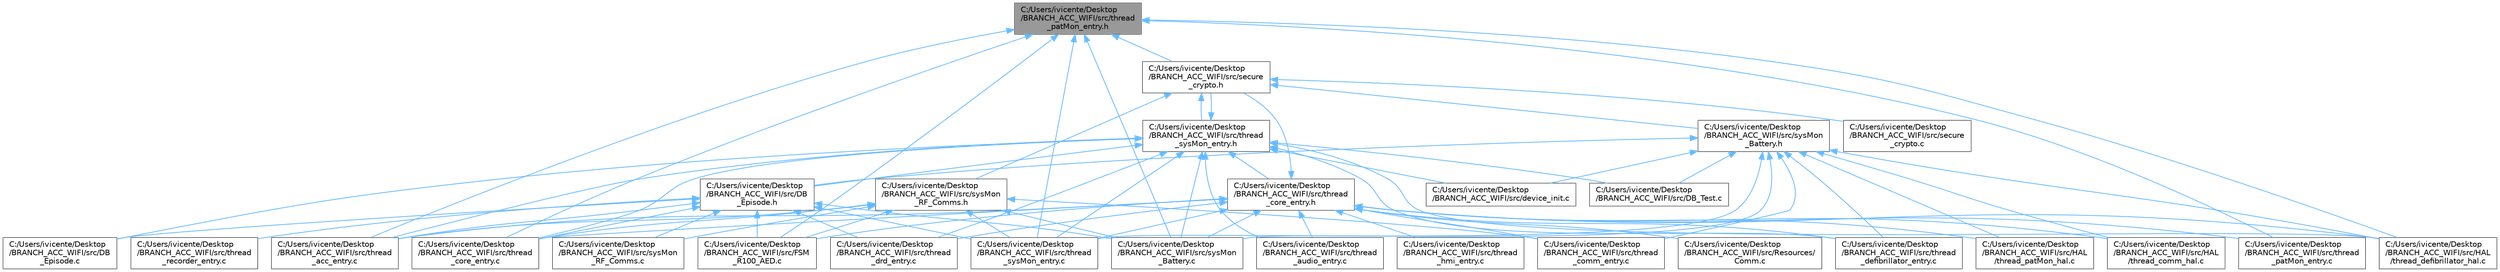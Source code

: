 digraph "C:/Users/ivicente/Desktop/BRANCH_ACC_WIFI/src/thread_patMon_entry.h"
{
 // LATEX_PDF_SIZE
  bgcolor="transparent";
  edge [fontname=Helvetica,fontsize=10,labelfontname=Helvetica,labelfontsize=10];
  node [fontname=Helvetica,fontsize=10,shape=box,height=0.2,width=0.4];
  Node1 [id="Node000001",label="C:/Users/ivicente/Desktop\l/BRANCH_ACC_WIFI/src/thread\l_patMon_entry.h",height=0.2,width=0.4,color="gray40", fillcolor="grey60", style="filled", fontcolor="black",tooltip=" "];
  Node1 -> Node2 [id="edge1_Node000001_Node000002",dir="back",color="steelblue1",style="solid",tooltip=" "];
  Node2 [id="Node000002",label="C:/Users/ivicente/Desktop\l/BRANCH_ACC_WIFI/src/FSM\l_R100_AED.c",height=0.2,width=0.4,color="grey40", fillcolor="white", style="filled",URL="$a00023.html",tooltip=" "];
  Node1 -> Node3 [id="edge2_Node000001_Node000003",dir="back",color="steelblue1",style="solid",tooltip=" "];
  Node3 [id="Node000003",label="C:/Users/ivicente/Desktop\l/BRANCH_ACC_WIFI/src/HAL\l/thread_defibrillator_hal.c",height=0.2,width=0.4,color="grey40", fillcolor="white", style="filled",URL="$a00200.html",tooltip=" "];
  Node1 -> Node4 [id="edge3_Node000001_Node000004",dir="back",color="steelblue1",style="solid",tooltip=" "];
  Node4 [id="Node000004",label="C:/Users/ivicente/Desktop\l/BRANCH_ACC_WIFI/src/secure\l_crypto.h",height=0.2,width=0.4,color="grey40", fillcolor="white", style="filled",URL="$a00050.html",tooltip="NetX secure for check certificates."];
  Node4 -> Node5 [id="edge4_Node000004_Node000005",dir="back",color="steelblue1",style="solid",tooltip=" "];
  Node5 [id="Node000005",label="C:/Users/ivicente/Desktop\l/BRANCH_ACC_WIFI/src/secure\l_crypto.c",height=0.2,width=0.4,color="grey40", fillcolor="white", style="filled",URL="$a00047.html",tooltip="NetX secure for check certificates. To use these functions you must first call nx_init()."];
  Node4 -> Node6 [id="edge5_Node000004_Node000006",dir="back",color="steelblue1",style="solid",tooltip=" "];
  Node6 [id="Node000006",label="C:/Users/ivicente/Desktop\l/BRANCH_ACC_WIFI/src/sysMon\l_Battery.h",height=0.2,width=0.4,color="grey40", fillcolor="white", style="filled",URL="$a00056.html",tooltip="Header with functions related to the battery services."];
  Node6 -> Node7 [id="edge6_Node000006_Node000007",dir="back",color="steelblue1",style="solid",tooltip=" "];
  Node7 [id="Node000007",label="C:/Users/ivicente/Desktop\l/BRANCH_ACC_WIFI/src/DB\l_Episode.h",height=0.2,width=0.4,color="grey40", fillcolor="white", style="filled",URL="$a00005.html",tooltip="Episode header file."];
  Node7 -> Node8 [id="edge7_Node000007_Node000008",dir="back",color="steelblue1",style="solid",tooltip=" "];
  Node8 [id="Node000008",label="C:/Users/ivicente/Desktop\l/BRANCH_ACC_WIFI/src/DB\l_Episode.c",height=0.2,width=0.4,color="grey40", fillcolor="white", style="filled",URL="$a00002.html",tooltip=" "];
  Node7 -> Node2 [id="edge8_Node000007_Node000002",dir="back",color="steelblue1",style="solid",tooltip=" "];
  Node7 -> Node9 [id="edge9_Node000007_Node000009",dir="back",color="steelblue1",style="solid",tooltip=" "];
  Node9 [id="Node000009",label="C:/Users/ivicente/Desktop\l/BRANCH_ACC_WIFI/src/sysMon\l_Battery.c",height=0.2,width=0.4,color="grey40", fillcolor="white", style="filled",URL="$a00053.html",tooltip="Battery functions executed in the context of the SysMon thread."];
  Node7 -> Node10 [id="edge10_Node000007_Node000010",dir="back",color="steelblue1",style="solid",tooltip=" "];
  Node10 [id="Node000010",label="C:/Users/ivicente/Desktop\l/BRANCH_ACC_WIFI/src/sysMon\l_RF_Comms.c",height=0.2,width=0.4,color="grey40", fillcolor="white", style="filled",URL="$a00059.html",tooltip="RF communications executed in the context of the SysMon thread."];
  Node7 -> Node11 [id="edge11_Node000007_Node000011",dir="back",color="steelblue1",style="solid",tooltip=" "];
  Node11 [id="Node000011",label="C:/Users/ivicente/Desktop\l/BRANCH_ACC_WIFI/src/thread\l_acc_entry.c",height=0.2,width=0.4,color="grey40", fillcolor="white", style="filled",URL="$a00065.html",tooltip=" "];
  Node7 -> Node12 [id="edge12_Node000007_Node000012",dir="back",color="steelblue1",style="solid",tooltip=" "];
  Node12 [id="Node000012",label="C:/Users/ivicente/Desktop\l/BRANCH_ACC_WIFI/src/thread\l_core_entry.c",height=0.2,width=0.4,color="grey40", fillcolor="white", style="filled",URL="$a00086.html",tooltip=" "];
  Node7 -> Node13 [id="edge13_Node000007_Node000013",dir="back",color="steelblue1",style="solid",tooltip=" "];
  Node13 [id="Node000013",label="C:/Users/ivicente/Desktop\l/BRANCH_ACC_WIFI/src/thread\l_drd_entry.c",height=0.2,width=0.4,color="grey40", fillcolor="white", style="filled",URL="$a00098.html",tooltip=" "];
  Node7 -> Node14 [id="edge14_Node000007_Node000014",dir="back",color="steelblue1",style="solid",tooltip=" "];
  Node14 [id="Node000014",label="C:/Users/ivicente/Desktop\l/BRANCH_ACC_WIFI/src/thread\l_recorder_entry.c",height=0.2,width=0.4,color="grey40", fillcolor="white", style="filled",URL="$a00122.html",tooltip=" "];
  Node7 -> Node15 [id="edge15_Node000007_Node000015",dir="back",color="steelblue1",style="solid",tooltip=" "];
  Node15 [id="Node000015",label="C:/Users/ivicente/Desktop\l/BRANCH_ACC_WIFI/src/thread\l_sysMon_entry.c",height=0.2,width=0.4,color="grey40", fillcolor="white", style="filled",URL="$a00128.html",tooltip=" "];
  Node6 -> Node16 [id="edge16_Node000006_Node000016",dir="back",color="steelblue1",style="solid",tooltip=" "];
  Node16 [id="Node000016",label="C:/Users/ivicente/Desktop\l/BRANCH_ACC_WIFI/src/DB_Test.c",height=0.2,width=0.4,color="grey40", fillcolor="white", style="filled",URL="$a00008.html",tooltip=" "];
  Node6 -> Node17 [id="edge17_Node000006_Node000017",dir="back",color="steelblue1",style="solid",tooltip=" "];
  Node17 [id="Node000017",label="C:/Users/ivicente/Desktop\l/BRANCH_ACC_WIFI/src/HAL\l/thread_comm_hal.c",height=0.2,width=0.4,color="grey40", fillcolor="white", style="filled",URL="$a00188.html",tooltip="HAL for Comm Thread."];
  Node6 -> Node3 [id="edge18_Node000006_Node000003",dir="back",color="steelblue1",style="solid",tooltip=" "];
  Node6 -> Node18 [id="edge19_Node000006_Node000018",dir="back",color="steelblue1",style="solid",tooltip=" "];
  Node18 [id="Node000018",label="C:/Users/ivicente/Desktop\l/BRANCH_ACC_WIFI/src/HAL\l/thread_patMon_hal.c",height=0.2,width=0.4,color="grey40", fillcolor="white", style="filled",URL="$a00218.html",tooltip=" "];
  Node6 -> Node19 [id="edge20_Node000006_Node000019",dir="back",color="steelblue1",style="solid",tooltip=" "];
  Node19 [id="Node000019",label="C:/Users/ivicente/Desktop\l/BRANCH_ACC_WIFI/src/device_init.c",height=0.2,width=0.4,color="grey40", fillcolor="white", style="filled",URL="$a00014.html",tooltip=" "];
  Node6 -> Node9 [id="edge21_Node000006_Node000009",dir="back",color="steelblue1",style="solid",tooltip=" "];
  Node6 -> Node20 [id="edge22_Node000006_Node000020",dir="back",color="steelblue1",style="solid",tooltip=" "];
  Node20 [id="Node000020",label="C:/Users/ivicente/Desktop\l/BRANCH_ACC_WIFI/src/thread\l_comm_entry.c",height=0.2,width=0.4,color="grey40", fillcolor="white", style="filled",URL="$a00080.html",tooltip="Comm Thread."];
  Node6 -> Node21 [id="edge23_Node000006_Node000021",dir="back",color="steelblue1",style="solid",tooltip=" "];
  Node21 [id="Node000021",label="C:/Users/ivicente/Desktop\l/BRANCH_ACC_WIFI/src/thread\l_defibrillator_entry.c",height=0.2,width=0.4,color="grey40", fillcolor="white", style="filled",URL="$a00092.html",tooltip=" "];
  Node6 -> Node15 [id="edge24_Node000006_Node000015",dir="back",color="steelblue1",style="solid",tooltip=" "];
  Node4 -> Node22 [id="edge25_Node000004_Node000022",dir="back",color="steelblue1",style="solid",tooltip=" "];
  Node22 [id="Node000022",label="C:/Users/ivicente/Desktop\l/BRANCH_ACC_WIFI/src/sysMon\l_RF_Comms.h",height=0.2,width=0.4,color="grey40", fillcolor="white", style="filled",URL="$a00062.html",tooltip="Header with functions related to the RF comms services."];
  Node22 -> Node2 [id="edge26_Node000022_Node000002",dir="back",color="steelblue1",style="solid",tooltip=" "];
  Node22 -> Node9 [id="edge27_Node000022_Node000009",dir="back",color="steelblue1",style="solid",tooltip=" "];
  Node22 -> Node10 [id="edge28_Node000022_Node000010",dir="back",color="steelblue1",style="solid",tooltip=" "];
  Node22 -> Node11 [id="edge29_Node000022_Node000011",dir="back",color="steelblue1",style="solid",tooltip=" "];
  Node22 -> Node20 [id="edge30_Node000022_Node000020",dir="back",color="steelblue1",style="solid",tooltip=" "];
  Node22 -> Node12 [id="edge31_Node000022_Node000012",dir="back",color="steelblue1",style="solid",tooltip=" "];
  Node22 -> Node15 [id="edge32_Node000022_Node000015",dir="back",color="steelblue1",style="solid",tooltip=" "];
  Node4 -> Node23 [id="edge33_Node000004_Node000023",dir="back",color="steelblue1",style="solid",tooltip=" "];
  Node23 [id="Node000023",label="C:/Users/ivicente/Desktop\l/BRANCH_ACC_WIFI/src/thread\l_sysMon_entry.h",height=0.2,width=0.4,color="grey40", fillcolor="white", style="filled",URL="$a00131.html",tooltip="Header with functions related to the system monitor service."];
  Node23 -> Node8 [id="edge34_Node000023_Node000008",dir="back",color="steelblue1",style="solid",tooltip=" "];
  Node23 -> Node7 [id="edge35_Node000023_Node000007",dir="back",color="steelblue1",style="solid",tooltip=" "];
  Node23 -> Node16 [id="edge36_Node000023_Node000016",dir="back",color="steelblue1",style="solid",tooltip=" "];
  Node23 -> Node3 [id="edge37_Node000023_Node000003",dir="back",color="steelblue1",style="solid",tooltip=" "];
  Node23 -> Node19 [id="edge38_Node000023_Node000019",dir="back",color="steelblue1",style="solid",tooltip=" "];
  Node23 -> Node4 [id="edge39_Node000023_Node000004",dir="back",color="steelblue1",style="solid",tooltip=" "];
  Node23 -> Node9 [id="edge40_Node000023_Node000009",dir="back",color="steelblue1",style="solid",tooltip=" "];
  Node23 -> Node11 [id="edge41_Node000023_Node000011",dir="back",color="steelblue1",style="solid",tooltip=" "];
  Node23 -> Node24 [id="edge42_Node000023_Node000024",dir="back",color="steelblue1",style="solid",tooltip=" "];
  Node24 [id="Node000024",label="C:/Users/ivicente/Desktop\l/BRANCH_ACC_WIFI/src/thread\l_audio_entry.c",height=0.2,width=0.4,color="grey40", fillcolor="white", style="filled",URL="$a00074.html",tooltip=" "];
  Node23 -> Node12 [id="edge43_Node000023_Node000012",dir="back",color="steelblue1",style="solid",tooltip=" "];
  Node23 -> Node25 [id="edge44_Node000023_Node000025",dir="back",color="steelblue1",style="solid",tooltip=" "];
  Node25 [id="Node000025",label="C:/Users/ivicente/Desktop\l/BRANCH_ACC_WIFI/src/thread\l_core_entry.h",height=0.2,width=0.4,color="grey40", fillcolor="white", style="filled",URL="$a00089.html",tooltip="Header with functions related to the core service."];
  Node25 -> Node2 [id="edge45_Node000025_Node000002",dir="back",color="steelblue1",style="solid",tooltip=" "];
  Node25 -> Node17 [id="edge46_Node000025_Node000017",dir="back",color="steelblue1",style="solid",tooltip=" "];
  Node25 -> Node3 [id="edge47_Node000025_Node000003",dir="back",color="steelblue1",style="solid",tooltip=" "];
  Node25 -> Node18 [id="edge48_Node000025_Node000018",dir="back",color="steelblue1",style="solid",tooltip=" "];
  Node25 -> Node26 [id="edge49_Node000025_Node000026",dir="back",color="steelblue1",style="solid",tooltip=" "];
  Node26 [id="Node000026",label="C:/Users/ivicente/Desktop\l/BRANCH_ACC_WIFI/src/Resources/\lComm.c",height=0.2,width=0.4,color="grey40", fillcolor="white", style="filled",URL="$a00236.html",tooltip=" "];
  Node25 -> Node4 [id="edge50_Node000025_Node000004",dir="back",color="steelblue1",style="solid",tooltip=" "];
  Node25 -> Node9 [id="edge51_Node000025_Node000009",dir="back",color="steelblue1",style="solid",tooltip=" "];
  Node25 -> Node11 [id="edge52_Node000025_Node000011",dir="back",color="steelblue1",style="solid",tooltip=" "];
  Node25 -> Node24 [id="edge53_Node000025_Node000024",dir="back",color="steelblue1",style="solid",tooltip=" "];
  Node25 -> Node20 [id="edge54_Node000025_Node000020",dir="back",color="steelblue1",style="solid",tooltip=" "];
  Node25 -> Node12 [id="edge55_Node000025_Node000012",dir="back",color="steelblue1",style="solid",tooltip=" "];
  Node25 -> Node21 [id="edge56_Node000025_Node000021",dir="back",color="steelblue1",style="solid",tooltip=" "];
  Node25 -> Node13 [id="edge57_Node000025_Node000013",dir="back",color="steelblue1",style="solid",tooltip=" "];
  Node25 -> Node27 [id="edge58_Node000025_Node000027",dir="back",color="steelblue1",style="solid",tooltip=" "];
  Node27 [id="Node000027",label="C:/Users/ivicente/Desktop\l/BRANCH_ACC_WIFI/src/thread\l_hmi_entry.c",height=0.2,width=0.4,color="grey40", fillcolor="white", style="filled",URL="$a00110.html",tooltip=" "];
  Node25 -> Node28 [id="edge59_Node000025_Node000028",dir="back",color="steelblue1",style="solid",tooltip=" "];
  Node28 [id="Node000028",label="C:/Users/ivicente/Desktop\l/BRANCH_ACC_WIFI/src/thread\l_patMon_entry.c",height=0.2,width=0.4,color="grey40", fillcolor="white", style="filled",URL="$a00116.html",tooltip=" "];
  Node25 -> Node15 [id="edge60_Node000025_Node000015",dir="back",color="steelblue1",style="solid",tooltip=" "];
  Node23 -> Node21 [id="edge61_Node000023_Node000021",dir="back",color="steelblue1",style="solid",tooltip=" "];
  Node23 -> Node13 [id="edge62_Node000023_Node000013",dir="back",color="steelblue1",style="solid",tooltip=" "];
  Node23 -> Node15 [id="edge63_Node000023_Node000015",dir="back",color="steelblue1",style="solid",tooltip=" "];
  Node1 -> Node9 [id="edge64_Node000001_Node000009",dir="back",color="steelblue1",style="solid",tooltip=" "];
  Node1 -> Node11 [id="edge65_Node000001_Node000011",dir="back",color="steelblue1",style="solid",tooltip=" "];
  Node1 -> Node12 [id="edge66_Node000001_Node000012",dir="back",color="steelblue1",style="solid",tooltip=" "];
  Node1 -> Node28 [id="edge67_Node000001_Node000028",dir="back",color="steelblue1",style="solid",tooltip=" "];
  Node1 -> Node15 [id="edge68_Node000001_Node000015",dir="back",color="steelblue1",style="solid",tooltip=" "];
}
